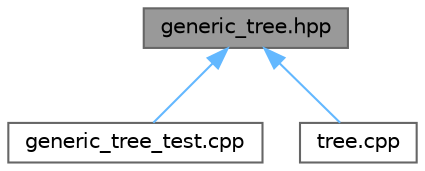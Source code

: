 digraph "generic_tree.hpp"
{
 // LATEX_PDF_SIZE
  bgcolor="transparent";
  edge [fontname=Helvetica,fontsize=10,labelfontname=Helvetica,labelfontsize=10];
  node [fontname=Helvetica,fontsize=10,shape=box,height=0.2,width=0.4];
  Node1 [label="generic_tree.hpp",height=0.2,width=0.4,color="gray40", fillcolor="grey60", style="filled", fontcolor="black",tooltip=" "];
  Node1 -> Node2 [dir="back",color="steelblue1",style="solid"];
  Node2 [label="generic_tree_test.cpp",height=0.2,width=0.4,color="grey40", fillcolor="white", style="filled",URL="$generic__tree__test_8cpp.html",tooltip=" "];
  Node1 -> Node3 [dir="back",color="steelblue1",style="solid"];
  Node3 [label="tree.cpp",height=0.2,width=0.4,color="grey40", fillcolor="white", style="filled",URL="$tree_8cpp.html",tooltip=" "];
}
